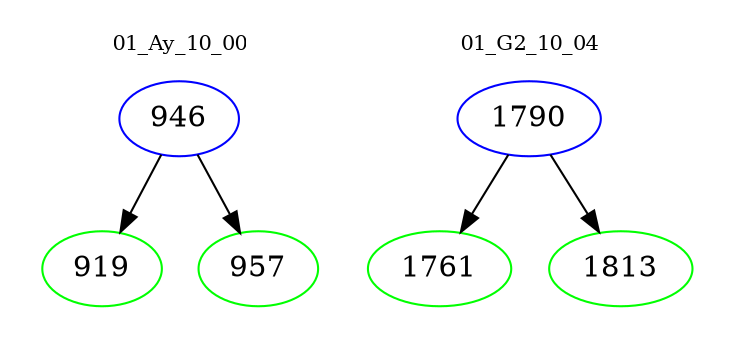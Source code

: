 digraph{
subgraph cluster_0 {
color = white
label = "01_Ay_10_00";
fontsize=10;
T0_946 [label="946", color="blue"]
T0_946 -> T0_919 [color="black"]
T0_919 [label="919", color="green"]
T0_946 -> T0_957 [color="black"]
T0_957 [label="957", color="green"]
}
subgraph cluster_1 {
color = white
label = "01_G2_10_04";
fontsize=10;
T1_1790 [label="1790", color="blue"]
T1_1790 -> T1_1761 [color="black"]
T1_1761 [label="1761", color="green"]
T1_1790 -> T1_1813 [color="black"]
T1_1813 [label="1813", color="green"]
}
}
